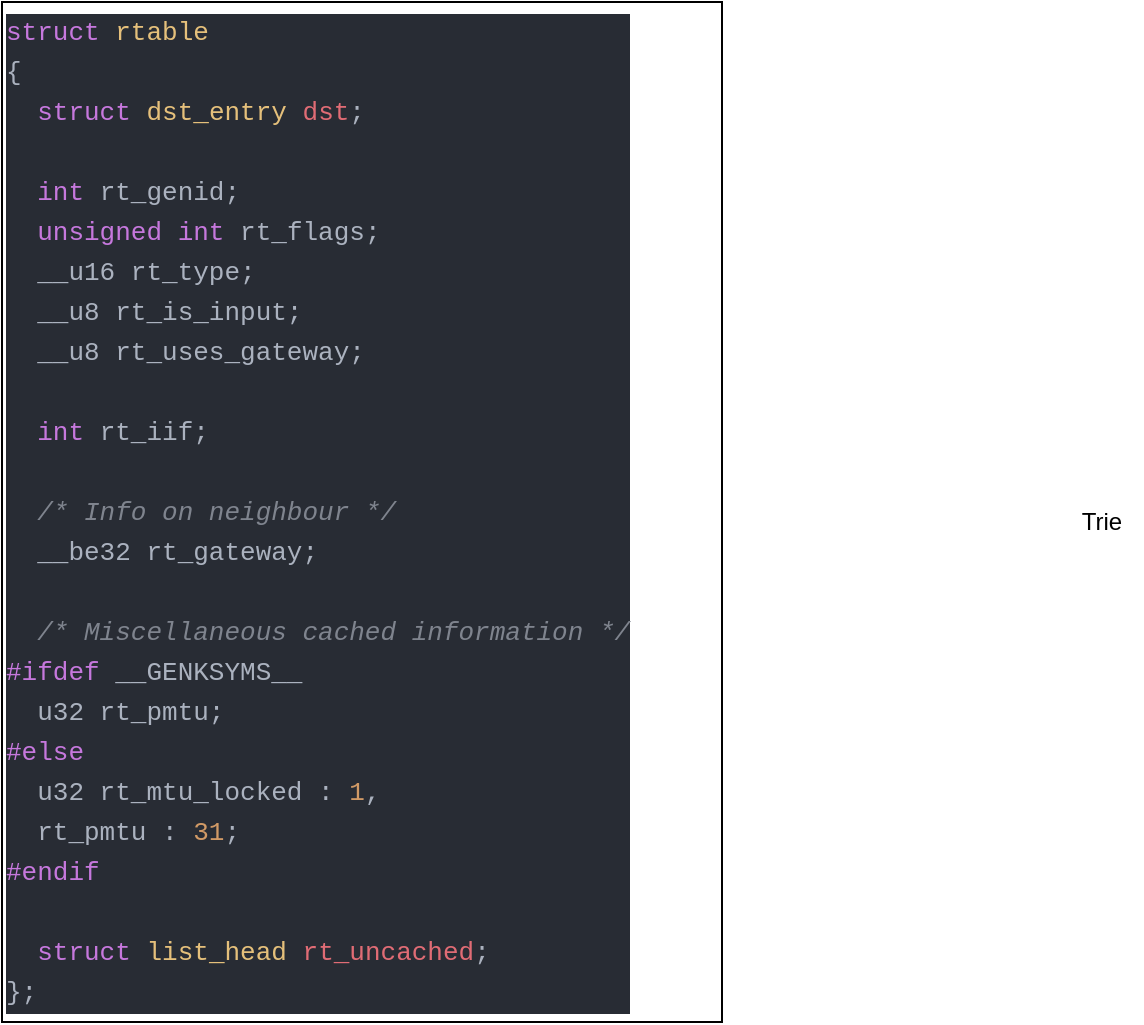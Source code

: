 <mxfile version="13.1.3">
    <diagram id="6hGFLwfOUW9BJ-s0fimq" name="Page-1">
        <mxGraphModel dx="1465" dy="785" grid="1" gridSize="10" guides="1" tooltips="1" connect="1" arrows="1" fold="1" page="1" pageScale="1" pageWidth="827" pageHeight="1169" math="0" shadow="0">
            <root>
                <mxCell id="0"/>
                <mxCell id="1" parent="0"/>
                <mxCell id="2" value="&lt;div style=&quot;color: rgb(171 , 178 , 191) ; background-color: rgb(40 , 44 , 52) ; font-family: &amp;#34;monaco&amp;#34; , &amp;#34;menlo&amp;#34; , &amp;#34;monaco&amp;#34; , &amp;#34;courier new&amp;#34; , monospace ; font-size: 13px ; line-height: 20px&quot;&gt;&lt;div&gt;&lt;span style=&quot;color: #c678dd&quot;&gt;struct&lt;/span&gt; &lt;span style=&quot;color: #e5c07b&quot;&gt;rtable&lt;/span&gt;&lt;/div&gt;&lt;div&gt;{&lt;/div&gt;&lt;div&gt;    &lt;span style=&quot;color: #c678dd&quot;&gt;&amp;nbsp; struct&lt;/span&gt; &lt;span style=&quot;color: #e5c07b&quot;&gt;dst_entry&lt;/span&gt; &lt;span style=&quot;color: #e06c75&quot;&gt;dst&lt;/span&gt;;&lt;/div&gt;&lt;br&gt;&lt;div&gt;    &lt;span style=&quot;color: #c678dd&quot;&gt;&amp;nbsp; int&lt;/span&gt; rt_genid;&lt;/div&gt;&lt;div&gt;    &lt;span style=&quot;color: #c678dd&quot;&gt;&amp;nbsp; unsigned&lt;/span&gt; &lt;span style=&quot;color: #c678dd&quot;&gt;int&lt;/span&gt; rt_flags;&lt;/div&gt;&lt;div&gt;&amp;nbsp; __u16 rt_type;&lt;/div&gt;&lt;div&gt;&amp;nbsp; __u8 rt_is_input;&lt;/div&gt;&lt;div&gt;&amp;nbsp; __u8 rt_uses_gateway;&lt;/div&gt;&lt;br&gt;&lt;div&gt;    &lt;span style=&quot;color: #c678dd&quot;&gt;&amp;nbsp; int&lt;/span&gt; rt_iif;&lt;/div&gt;&lt;br&gt;&lt;div&gt;&lt;span style=&quot;color: #7f848e ; font-style: italic&quot;&gt;&amp;nbsp; /* Info on neighbour */&lt;/span&gt;&lt;/div&gt;&lt;div&gt;&amp;nbsp; __be32 rt_gateway;&lt;/div&gt;&lt;br&gt;&lt;div&gt;&lt;span style=&quot;color: #7f848e ; font-style: italic&quot;&gt;&amp;nbsp; /* Miscellaneous cached information */&lt;/span&gt;&lt;/div&gt;&lt;div&gt;&lt;span style=&quot;color: #c678dd&quot;&gt;#ifdef&lt;/span&gt; __GENKSYMS__&lt;/div&gt;&lt;div&gt;&amp;nbsp; u32 rt_pmtu;&lt;/div&gt;&lt;div&gt;&lt;span style=&quot;color: #c678dd&quot;&gt;#else&lt;/span&gt;&lt;/div&gt;&lt;div&gt;&amp;nbsp; u32 rt_mtu_locked : &lt;span style=&quot;color: #d19a66&quot;&gt;1&lt;/span&gt;,&lt;/div&gt;&lt;div&gt;&amp;nbsp; rt_pmtu : &lt;span style=&quot;color: #d19a66&quot;&gt;31&lt;/span&gt;;&lt;/div&gt;&lt;div&gt;&lt;span style=&quot;color: #c678dd&quot;&gt;#endif&lt;/span&gt;&lt;/div&gt;&lt;br&gt;&lt;div&gt;    &lt;span style=&quot;color: #c678dd&quot;&gt;&amp;nbsp; struct&lt;/span&gt; &lt;span style=&quot;color: #e5c07b&quot;&gt;list_head&lt;/span&gt; &lt;span style=&quot;color: #e06c75&quot;&gt;rt_uncached&lt;/span&gt;;&lt;/div&gt;&lt;div&gt;};&lt;/div&gt;&lt;/div&gt;" style="align=left;rounded=0;whiteSpace=wrap;html=1;" vertex="1" parent="1">
                    <mxGeometry width="360" height="510" as="geometry"/>
                </mxCell>
                <mxCell id="3" value="Trie" style="text;html=1;strokeColor=none;fillColor=none;align=center;verticalAlign=middle;whiteSpace=wrap;rounded=0;" vertex="1" parent="1">
                    <mxGeometry x="530" y="250" width="40" height="20" as="geometry"/>
                </mxCell>
            </root>
        </mxGraphModel>
    </diagram>
</mxfile>